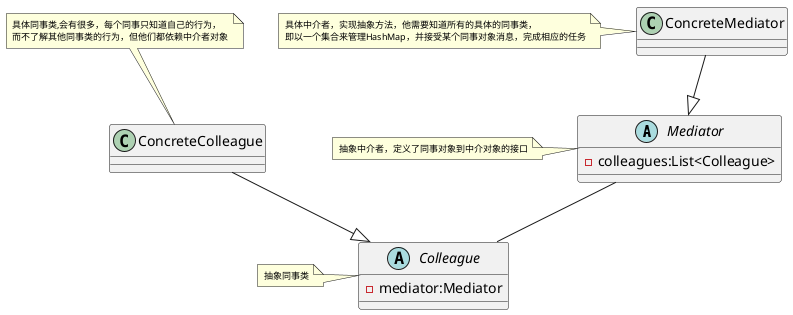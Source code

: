 @startuml

abstract class Mediator
note left: <size:9>抽象中介者，定义了同事对象到中介对象的接口
class ConcreteMediator
note left: <size:9>具体中介者，实现抽象方法，他需要知道所有的具体的同事类，\n<size:9>即以一个集合来管理HashMap，并接受某个同事对象消息，完成相应的任务

abstract class Colleague
note left: <size:9>抽象同事类
class ConcreteColleague
note top: <size:9>具体同事类,会有很多，每个同事只知道自己的行为，\n<size:9>而不了解其他同事类的行为，但他们都依赖中介者对象

ConcreteMediator --|> Mediator
ConcreteColleague --|> Colleague

Mediator -- Colleague

abstract class Mediator {
    -colleagues:List<Colleague>
}

abstract class Colleague {
    -mediator:Mediator
}

@enduml